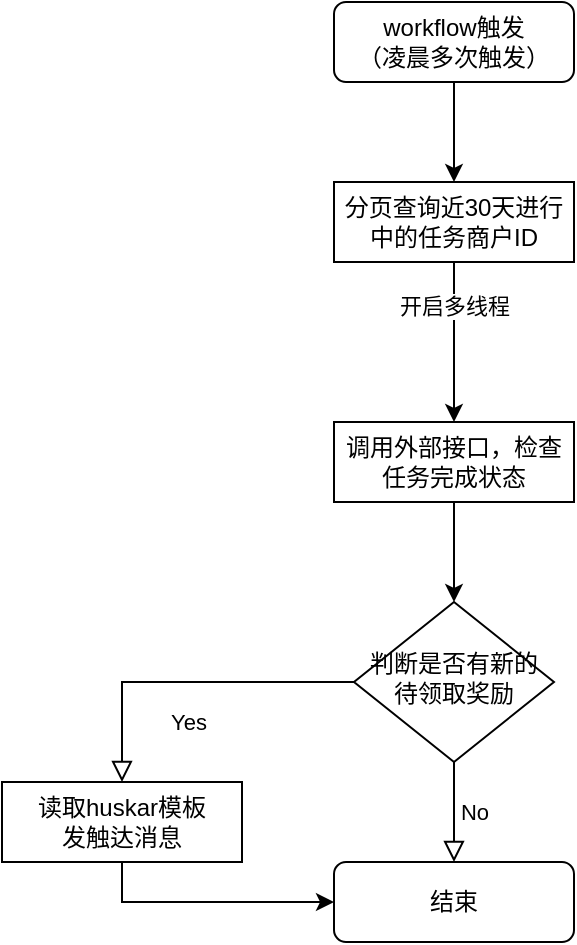 <mxfile version="13.1.3" type="github" pages="6">
  <diagram id="C5RBs43oDa-KdzZeNtuy" name="新店任务自动触发">
    <mxGraphModel dx="946" dy="524" grid="1" gridSize="10" guides="1" tooltips="1" connect="1" arrows="1" fold="1" page="1" pageScale="1" pageWidth="827" pageHeight="1169" math="0" shadow="0">
      <root>
        <mxCell id="WIyWlLk6GJQsqaUBKTNV-0" />
        <mxCell id="WIyWlLk6GJQsqaUBKTNV-1" parent="WIyWlLk6GJQsqaUBKTNV-0" />
        <mxCell id="F82Cde1EvC4Ynagz3Bmm-2" value="" style="edgeStyle=orthogonalEdgeStyle;rounded=0;orthogonalLoop=1;jettySize=auto;html=1;" parent="WIyWlLk6GJQsqaUBKTNV-1" source="WIyWlLk6GJQsqaUBKTNV-3" target="F82Cde1EvC4Ynagz3Bmm-1" edge="1">
          <mxGeometry relative="1" as="geometry" />
        </mxCell>
        <mxCell id="WIyWlLk6GJQsqaUBKTNV-3" value="workflow触发&lt;br&gt;（凌晨多次触发）" style="rounded=1;whiteSpace=wrap;html=1;fontSize=12;glass=0;strokeWidth=1;shadow=0;" parent="WIyWlLk6GJQsqaUBKTNV-1" vertex="1">
          <mxGeometry x="216" y="30" width="120" height="40" as="geometry" />
        </mxCell>
        <mxCell id="F82Cde1EvC4Ynagz3Bmm-7" value="" style="edgeStyle=orthogonalEdgeStyle;rounded=0;orthogonalLoop=1;jettySize=auto;html=1;" parent="WIyWlLk6GJQsqaUBKTNV-1" source="F82Cde1EvC4Ynagz3Bmm-1" target="F82Cde1EvC4Ynagz3Bmm-6" edge="1">
          <mxGeometry relative="1" as="geometry" />
        </mxCell>
        <mxCell id="F82Cde1EvC4Ynagz3Bmm-8" value="开启多线程" style="edgeLabel;html=1;align=center;verticalAlign=middle;resizable=0;points=[];" parent="F82Cde1EvC4Ynagz3Bmm-7" vertex="1" connectable="0">
          <mxGeometry x="-0.45" relative="1" as="geometry">
            <mxPoint as="offset" />
          </mxGeometry>
        </mxCell>
        <mxCell id="F82Cde1EvC4Ynagz3Bmm-1" value="分页查询近30天进行中的任务商户ID" style="rounded=0;whiteSpace=wrap;html=1;fontSize=12;glass=0;strokeWidth=1;shadow=0;" parent="WIyWlLk6GJQsqaUBKTNV-1" vertex="1">
          <mxGeometry x="216" y="120" width="120" height="40" as="geometry" />
        </mxCell>
        <mxCell id="F82Cde1EvC4Ynagz3Bmm-9" value="" style="edgeStyle=orthogonalEdgeStyle;rounded=0;orthogonalLoop=1;jettySize=auto;html=1;" parent="WIyWlLk6GJQsqaUBKTNV-1" source="F82Cde1EvC4Ynagz3Bmm-6" target="WIyWlLk6GJQsqaUBKTNV-6" edge="1">
          <mxGeometry relative="1" as="geometry" />
        </mxCell>
        <mxCell id="F82Cde1EvC4Ynagz3Bmm-6" value="调用外部接口，检查任务完成状态" style="rounded=0;whiteSpace=wrap;html=1;fontSize=12;glass=0;strokeWidth=1;shadow=0;" parent="WIyWlLk6GJQsqaUBKTNV-1" vertex="1">
          <mxGeometry x="216" y="240" width="120" height="40" as="geometry" />
        </mxCell>
        <mxCell id="WIyWlLk6GJQsqaUBKTNV-4" value="Yes" style="rounded=0;html=1;jettySize=auto;orthogonalLoop=1;fontSize=11;endArrow=block;endFill=0;endSize=8;strokeWidth=1;shadow=0;labelBackgroundColor=none;edgeStyle=orthogonalEdgeStyle;entryX=0.5;entryY=0;entryDx=0;entryDy=0;" parent="WIyWlLk6GJQsqaUBKTNV-1" source="WIyWlLk6GJQsqaUBKTNV-6" target="WIyWlLk6GJQsqaUBKTNV-11" edge="1">
          <mxGeometry y="20" relative="1" as="geometry">
            <mxPoint as="offset" />
            <mxPoint x="156" y="495" as="targetPoint" />
          </mxGeometry>
        </mxCell>
        <mxCell id="WIyWlLk6GJQsqaUBKTNV-5" value="No" style="edgeStyle=orthogonalEdgeStyle;rounded=0;html=1;jettySize=auto;orthogonalLoop=1;fontSize=11;endArrow=block;endFill=0;endSize=8;strokeWidth=1;shadow=0;labelBackgroundColor=none;" parent="WIyWlLk6GJQsqaUBKTNV-1" source="WIyWlLk6GJQsqaUBKTNV-6" target="WIyWlLk6GJQsqaUBKTNV-7" edge="1">
          <mxGeometry y="10" relative="1" as="geometry">
            <mxPoint as="offset" />
          </mxGeometry>
        </mxCell>
        <mxCell id="WIyWlLk6GJQsqaUBKTNV-6" value="判断是否有新的待领取奖励" style="rhombus;whiteSpace=wrap;html=1;shadow=0;fontFamily=Helvetica;fontSize=12;align=center;strokeWidth=1;spacing=6;spacingTop=-4;" parent="WIyWlLk6GJQsqaUBKTNV-1" vertex="1">
          <mxGeometry x="226" y="330" width="100" height="80" as="geometry" />
        </mxCell>
        <mxCell id="WIyWlLk6GJQsqaUBKTNV-7" value="结束" style="rounded=1;whiteSpace=wrap;html=1;fontSize=12;glass=0;strokeWidth=1;shadow=0;" parent="WIyWlLk6GJQsqaUBKTNV-1" vertex="1">
          <mxGeometry x="216" y="460" width="120" height="40" as="geometry" />
        </mxCell>
        <mxCell id="F82Cde1EvC4Ynagz3Bmm-10" style="edgeStyle=orthogonalEdgeStyle;rounded=0;orthogonalLoop=1;jettySize=auto;html=1;exitX=0.5;exitY=1;exitDx=0;exitDy=0;entryX=0;entryY=0.5;entryDx=0;entryDy=0;" parent="WIyWlLk6GJQsqaUBKTNV-1" source="WIyWlLk6GJQsqaUBKTNV-11" target="WIyWlLk6GJQsqaUBKTNV-7" edge="1">
          <mxGeometry relative="1" as="geometry" />
        </mxCell>
        <mxCell id="WIyWlLk6GJQsqaUBKTNV-11" value="读取huskar模板&lt;br&gt;发触达消息" style="rounded=0;whiteSpace=wrap;html=1;fontSize=12;glass=0;strokeWidth=1;shadow=0;" parent="WIyWlLk6GJQsqaUBKTNV-1" vertex="1">
          <mxGeometry x="50" y="420" width="120" height="40" as="geometry" />
        </mxCell>
      </root>
    </mxGraphModel>
  </diagram>
  <diagram name="营销补贴Echek流程" id="LxWsygx0amuLU5rKLdYs">
    <mxGraphModel dx="946" dy="524" grid="1" gridSize="10" guides="1" tooltips="1" connect="1" arrows="1" fold="1" page="1" pageScale="1" pageWidth="827" pageHeight="1169" math="0" shadow="0">
      <root>
        <mxCell id="3_Mag3nPbUTJBxPRr1N8-0" />
        <mxCell id="3_Mag3nPbUTJBxPRr1N8-1" parent="3_Mag3nPbUTJBxPRr1N8-0" />
        <mxCell id="3_Mag3nPbUTJBxPRr1N8-2" value="" style="edgeStyle=orthogonalEdgeStyle;rounded=0;orthogonalLoop=1;jettySize=auto;html=1;fontSize=16;" parent="3_Mag3nPbUTJBxPRr1N8-1" source="3_Mag3nPbUTJBxPRr1N8-4" target="3_Mag3nPbUTJBxPRr1N8-7" edge="1">
          <mxGeometry relative="1" as="geometry" />
        </mxCell>
        <mxCell id="3_Mag3nPbUTJBxPRr1N8-3" value="监听DRC" style="edgeLabel;html=1;align=center;verticalAlign=middle;resizable=0;points=[];fontSize=14;" parent="3_Mag3nPbUTJBxPRr1N8-2" vertex="1" connectable="0">
          <mxGeometry x="-0.3" y="1" relative="1" as="geometry">
            <mxPoint as="offset" />
          </mxGeometry>
        </mxCell>
        <mxCell id="3_Mag3nPbUTJBxPRr1N8-4" value="补贴上线/下线DRC消息" style="rounded=0;whiteSpace=wrap;html=1;fontSize=14;fillColor=#dae8fc;strokeColor=#6c8ebf;" parent="3_Mag3nPbUTJBxPRr1N8-1" vertex="1">
          <mxGeometry x="20" y="30" width="120" height="60" as="geometry" />
        </mxCell>
        <mxCell id="3_Mag3nPbUTJBxPRr1N8-5" value="" style="edgeStyle=orthogonalEdgeStyle;rounded=0;orthogonalLoop=1;jettySize=auto;html=1;fontSize=16;" parent="3_Mag3nPbUTJBxPRr1N8-1" source="3_Mag3nPbUTJBxPRr1N8-7" target="3_Mag3nPbUTJBxPRr1N8-10" edge="1">
          <mxGeometry relative="1" as="geometry" />
        </mxCell>
        <mxCell id="3_Mag3nPbUTJBxPRr1N8-6" value="执行脚本" style="edgeLabel;html=1;align=center;verticalAlign=middle;resizable=0;points=[];fontSize=14;" parent="3_Mag3nPbUTJBxPRr1N8-5" vertex="1" connectable="0">
          <mxGeometry x="-0.183" y="-3" relative="1" as="geometry">
            <mxPoint x="11" y="-3" as="offset" />
          </mxGeometry>
        </mxCell>
        <mxCell id="3_Mag3nPbUTJBxPRr1N8-7" value="Echeck" style="rounded=0;whiteSpace=wrap;html=1;fontSize=14;fillColor=#dae8fc;strokeColor=#6c8ebf;" parent="3_Mag3nPbUTJBxPRr1N8-1" vertex="1">
          <mxGeometry x="20" y="170" width="120" height="60" as="geometry" />
        </mxCell>
        <mxCell id="3_Mag3nPbUTJBxPRr1N8-8" style="edgeStyle=orthogonalEdgeStyle;rounded=0;orthogonalLoop=1;jettySize=auto;html=1;exitX=0.5;exitY=1;exitDx=0;exitDy=0;fontSize=14;" parent="3_Mag3nPbUTJBxPRr1N8-1" source="3_Mag3nPbUTJBxPRr1N8-10" target="3_Mag3nPbUTJBxPRr1N8-18" edge="1">
          <mxGeometry relative="1" as="geometry" />
        </mxCell>
        <mxCell id="3_Mag3nPbUTJBxPRr1N8-9" value="" style="edgeStyle=orthogonalEdgeStyle;rounded=0;orthogonalLoop=1;jettySize=auto;html=1;fontSize=14;" parent="3_Mag3nPbUTJBxPRr1N8-1" source="3_Mag3nPbUTJBxPRr1N8-10" target="3_Mag3nPbUTJBxPRr1N8-13" edge="1">
          <mxGeometry relative="1" as="geometry" />
        </mxCell>
        <mxCell id="3_Mag3nPbUTJBxPRr1N8-10" value="营销补贴核对脚本" style="rounded=0;whiteSpace=wrap;html=1;fontSize=14;fillColor=#dae8fc;strokeColor=#6c8ebf;" parent="3_Mag3nPbUTJBxPRr1N8-1" vertex="1">
          <mxGeometry x="260" y="170" width="140" height="60" as="geometry" />
        </mxCell>
        <mxCell id="3_Mag3nPbUTJBxPRr1N8-11" value="" style="edgeStyle=orthogonalEdgeStyle;rounded=0;orthogonalLoop=1;jettySize=auto;html=1;fontSize=14;" parent="3_Mag3nPbUTJBxPRr1N8-1" source="3_Mag3nPbUTJBxPRr1N8-13" target="3_Mag3nPbUTJBxPRr1N8-14" edge="1">
          <mxGeometry relative="1" as="geometry" />
        </mxCell>
        <mxCell id="3_Mag3nPbUTJBxPRr1N8-12" value="异常" style="edgeLabel;html=1;align=center;verticalAlign=middle;resizable=0;points=[];fontSize=14;" parent="3_Mag3nPbUTJBxPRr1N8-11" vertex="1" connectable="0">
          <mxGeometry x="-0.114" relative="1" as="geometry">
            <mxPoint as="offset" />
          </mxGeometry>
        </mxCell>
        <mxCell id="3_Mag3nPbUTJBxPRr1N8-13" value="数据比对" style="rounded=0;whiteSpace=wrap;html=1;fontSize=14;fillColor=#dae8fc;strokeColor=#6c8ebf;" parent="3_Mag3nPbUTJBxPRr1N8-1" vertex="1">
          <mxGeometry x="470" y="170" width="140" height="60" as="geometry" />
        </mxCell>
        <mxCell id="3_Mag3nPbUTJBxPRr1N8-14" value="告警到钉钉群" style="rounded=0;whiteSpace=wrap;html=1;fontSize=14;fillColor=#dae8fc;strokeColor=#6c8ebf;" parent="3_Mag3nPbUTJBxPRr1N8-1" vertex="1">
          <mxGeometry x="680" y="170" width="140" height="60" as="geometry" />
        </mxCell>
        <mxCell id="3_Mag3nPbUTJBxPRr1N8-15" style="edgeStyle=orthogonalEdgeStyle;rounded=0;orthogonalLoop=1;jettySize=auto;html=1;exitX=0.5;exitY=1;exitDx=0;exitDy=0;fontSize=14;" parent="3_Mag3nPbUTJBxPRr1N8-1" source="3_Mag3nPbUTJBxPRr1N8-18" target="3_Mag3nPbUTJBxPRr1N8-19" edge="1">
          <mxGeometry relative="1" as="geometry" />
        </mxCell>
        <mxCell id="3_Mag3nPbUTJBxPRr1N8-16" style="edgeStyle=orthogonalEdgeStyle;rounded=0;orthogonalLoop=1;jettySize=auto;html=1;exitX=0.5;exitY=1;exitDx=0;exitDy=0;entryX=0.5;entryY=0;entryDx=0;entryDy=0;fontSize=14;" parent="3_Mag3nPbUTJBxPRr1N8-1" source="3_Mag3nPbUTJBxPRr1N8-18" target="3_Mag3nPbUTJBxPRr1N8-20" edge="1">
          <mxGeometry relative="1" as="geometry" />
        </mxCell>
        <mxCell id="3_Mag3nPbUTJBxPRr1N8-17" style="edgeStyle=orthogonalEdgeStyle;rounded=0;orthogonalLoop=1;jettySize=auto;html=1;exitX=0.5;exitY=1;exitDx=0;exitDy=0;entryX=0.5;entryY=0;entryDx=0;entryDy=0;fontSize=14;" parent="3_Mag3nPbUTJBxPRr1N8-1" source="3_Mag3nPbUTJBxPRr1N8-18" target="3_Mag3nPbUTJBxPRr1N8-21" edge="1">
          <mxGeometry relative="1" as="geometry" />
        </mxCell>
        <mxCell id="3_Mag3nPbUTJBxPRr1N8-18" value="查询补贴数据" style="shape=process;whiteSpace=wrap;html=1;backgroundOutline=1;fontSize=14;" parent="3_Mag3nPbUTJBxPRr1N8-1" vertex="1">
          <mxGeometry x="270" y="290" width="120" height="60" as="geometry" />
        </mxCell>
        <mxCell id="3_Mag3nPbUTJBxPRr1N8-19" value="冲单服务&lt;br&gt;vas.newshop_opt" style="rounded=0;whiteSpace=wrap;html=1;fontSize=14;" parent="3_Mag3nPbUTJBxPRr1N8-1" vertex="1">
          <mxGeometry x="50" y="410" width="140" height="60" as="geometry" />
        </mxCell>
        <mxCell id="3_Mag3nPbUTJBxPRr1N8-20" value="B端行业营销&lt;span style=&quot;background-color: rgb(249 , 249 , 249) ; font-family: &amp;#34;fira code retina&amp;#34; ; font-size: 10.5pt&quot;&gt;marketing.alchemist&lt;/span&gt;" style="rounded=0;whiteSpace=wrap;html=1;fontSize=14;" parent="3_Mag3nPbUTJBxPRr1N8-1" vertex="1">
          <mxGeometry x="260" y="410" width="140" height="60" as="geometry" />
        </mxCell>
        <mxCell id="3_Mag3nPbUTJBxPRr1N8-21" value="中台营销基础&lt;a target=&quot;_blank&quot;&gt;&lt;span style=&quot;line-height: 1.74 ; letter-spacing: 0.05em ; outline-style: none ; overflow-wrap: break-word&quot;&gt;marketing.maintainer&lt;/span&gt;&lt;/a&gt;" style="rounded=0;whiteSpace=wrap;html=1;fontSize=14;" parent="3_Mag3nPbUTJBxPRr1N8-1" vertex="1">
          <mxGeometry x="470" y="410" width="140" height="60" as="geometry" />
        </mxCell>
      </root>
    </mxGraphModel>
  </diagram>
  <diagram id="TvM9rElhHcZElqCAan-t" name="冲单返佣任务流程">
    <mxGraphModel dx="946" dy="524" grid="1" gridSize="10" guides="1" tooltips="1" connect="1" arrows="1" fold="1" page="1" pageScale="1" pageWidth="827" pageHeight="1169" math="0" shadow="0">
      <root>
        <mxCell id="X44JnNAnr1imqwSHwrp--0" />
        <mxCell id="X44JnNAnr1imqwSHwrp--1" parent="X44JnNAnr1imqwSHwrp--0" />
        <mxCell id="X44JnNAnr1imqwSHwrp--8" style="edgeStyle=orthogonalEdgeStyle;rounded=0;orthogonalLoop=1;jettySize=auto;html=1;entryX=0;entryY=0.5;entryDx=0;entryDy=0;fontSize=14;" parent="X44JnNAnr1imqwSHwrp--1" source="X44JnNAnr1imqwSHwrp--2" target="X44JnNAnr1imqwSHwrp--3" edge="1">
          <mxGeometry relative="1" as="geometry" />
        </mxCell>
        <mxCell id="X44JnNAnr1imqwSHwrp--9" value="2、T+1抽数据" style="edgeLabel;html=1;align=center;verticalAlign=middle;resizable=0;points=[];fontSize=14;" parent="X44JnNAnr1imqwSHwrp--8" vertex="1" connectable="0">
          <mxGeometry x="-0.129" y="-2" relative="1" as="geometry">
            <mxPoint x="5" y="-12" as="offset" />
          </mxGeometry>
        </mxCell>
        <mxCell id="X44JnNAnr1imqwSHwrp--16" value="5、预算同步" style="edgeStyle=orthogonalEdgeStyle;rounded=0;orthogonalLoop=1;jettySize=auto;html=1;entryX=0.5;entryY=0;entryDx=0;entryDy=0;fontSize=14;" parent="X44JnNAnr1imqwSHwrp--1" source="X44JnNAnr1imqwSHwrp--2" target="X44JnNAnr1imqwSHwrp--14" edge="1">
          <mxGeometry x="0.287" y="-15" relative="1" as="geometry">
            <mxPoint as="offset" />
          </mxGeometry>
        </mxCell>
        <mxCell id="X44JnNAnr1imqwSHwrp--17" style="rounded=0;orthogonalLoop=1;jettySize=auto;html=1;exitX=0.5;exitY=1;exitDx=0;exitDy=0;fontSize=14;entryX=0.5;entryY=0;entryDx=0;entryDy=0;edgeStyle=orthogonalEdgeStyle;" parent="X44JnNAnr1imqwSHwrp--1" source="X44JnNAnr1imqwSHwrp--2" target="X44JnNAnr1imqwSHwrp--15" edge="1">
          <mxGeometry relative="1" as="geometry" />
        </mxCell>
        <mxCell id="X44JnNAnr1imqwSHwrp--18" value="6、奖励发放" style="edgeLabel;html=1;align=center;verticalAlign=middle;resizable=0;points=[];fontSize=14;" parent="X44JnNAnr1imqwSHwrp--17" vertex="1" connectable="0">
          <mxGeometry x="-0.268" y="3" relative="1" as="geometry">
            <mxPoint x="35" y="-12" as="offset" />
          </mxGeometry>
        </mxCell>
        <mxCell id="X44JnNAnr1imqwSHwrp--2" value="冲单任务" style="rounded=0;whiteSpace=wrap;html=1;fontSize=14;fillColor=#1ba1e2;strokeColor=#006EAF;fontColor=#ffffff;" parent="X44JnNAnr1imqwSHwrp--1" vertex="1">
          <mxGeometry x="363" y="220" width="120" height="60" as="geometry" />
        </mxCell>
        <mxCell id="X44JnNAnr1imqwSHwrp--10" style="edgeStyle=orthogonalEdgeStyle;rounded=0;orthogonalLoop=1;jettySize=auto;html=1;entryX=1;entryY=0.5;entryDx=0;entryDy=0;fontSize=14;exitX=0.5;exitY=0;exitDx=0;exitDy=0;" parent="X44JnNAnr1imqwSHwrp--1" source="X44JnNAnr1imqwSHwrp--3" target="X44JnNAnr1imqwSHwrp--4" edge="1">
          <mxGeometry relative="1" as="geometry" />
        </mxCell>
        <mxCell id="X44JnNAnr1imqwSHwrp--11" value="3、输出计算结果" style="edgeLabel;html=1;align=center;verticalAlign=middle;resizable=0;points=[];fontSize=14;" parent="X44JnNAnr1imqwSHwrp--10" vertex="1" connectable="0">
          <mxGeometry x="-0.527" relative="1" as="geometry">
            <mxPoint as="offset" />
          </mxGeometry>
        </mxCell>
        <mxCell id="X44JnNAnr1imqwSHwrp--3" value="BDI" style="rounded=0;whiteSpace=wrap;html=1;fontSize=14;fillColor=#1ba1e2;strokeColor=#006EAF;fontColor=#ffffff;" parent="X44JnNAnr1imqwSHwrp--1" vertex="1">
          <mxGeometry x="669" y="220" width="120" height="60" as="geometry" />
        </mxCell>
        <mxCell id="X44JnNAnr1imqwSHwrp--12" style="edgeStyle=orthogonalEdgeStyle;rounded=0;orthogonalLoop=1;jettySize=auto;html=1;exitX=0.5;exitY=1;exitDx=0;exitDy=0;entryX=0.5;entryY=0;entryDx=0;entryDy=0;fontSize=14;" parent="X44JnNAnr1imqwSHwrp--1" source="X44JnNAnr1imqwSHwrp--4" target="X44JnNAnr1imqwSHwrp--2" edge="1">
          <mxGeometry relative="1" as="geometry" />
        </mxCell>
        <mxCell id="X44JnNAnr1imqwSHwrp--13" value="4、接口查询，更新任务进度和奖励" style="edgeLabel;html=1;align=center;verticalAlign=middle;resizable=0;points=[];fontSize=14;" parent="X44JnNAnr1imqwSHwrp--12" vertex="1" connectable="0">
          <mxGeometry x="-0.015" y="1" relative="1" as="geometry">
            <mxPoint as="offset" />
          </mxGeometry>
        </mxCell>
        <mxCell id="X44JnNAnr1imqwSHwrp--4" value="数据中心" style="rounded=0;whiteSpace=wrap;html=1;fontSize=14;fillColor=#1ba1e2;strokeColor=#006EAF;fontColor=#ffffff;" parent="X44JnNAnr1imqwSHwrp--1" vertex="1">
          <mxGeometry x="363" y="50" width="120" height="60" as="geometry" />
        </mxCell>
        <mxCell id="X44JnNAnr1imqwSHwrp--6" style="edgeStyle=orthogonalEdgeStyle;rounded=0;orthogonalLoop=1;jettySize=auto;html=1;entryX=0;entryY=0.5;entryDx=0;entryDy=0;fontSize=14;" parent="X44JnNAnr1imqwSHwrp--1" source="X44JnNAnr1imqwSHwrp--5" target="X44JnNAnr1imqwSHwrp--2" edge="1">
          <mxGeometry relative="1" as="geometry" />
        </mxCell>
        <mxCell id="X44JnNAnr1imqwSHwrp--7" value="1、上传Excel创建任务" style="edgeLabel;html=1;align=center;verticalAlign=middle;resizable=0;points=[];fontSize=14;" parent="X44JnNAnr1imqwSHwrp--6" vertex="1" connectable="0">
          <mxGeometry x="-0.167" relative="1" as="geometry">
            <mxPoint x="5" y="-10" as="offset" />
          </mxGeometry>
        </mxCell>
        <mxCell id="X44JnNAnr1imqwSHwrp--5" value="轩辕" style="rounded=0;whiteSpace=wrap;html=1;fontSize=14;fillColor=#1ba1e2;strokeColor=#006EAF;fontColor=#ffffff;" parent="X44JnNAnr1imqwSHwrp--1" vertex="1">
          <mxGeometry x="39" y="220" width="120" height="60" as="geometry" />
        </mxCell>
        <mxCell id="X44JnNAnr1imqwSHwrp--14" value="预算" style="rounded=0;whiteSpace=wrap;html=1;fontSize=14;fillColor=#1ba1e2;strokeColor=#006EAF;fontColor=#ffffff;" parent="X44JnNAnr1imqwSHwrp--1" vertex="1">
          <mxGeometry x="243" y="390" width="120" height="60" as="geometry" />
        </mxCell>
        <mxCell id="X44JnNAnr1imqwSHwrp--24" style="edgeStyle=orthogonalEdgeStyle;rounded=0;orthogonalLoop=1;jettySize=auto;html=1;exitX=0.5;exitY=1;exitDx=0;exitDy=0;entryX=0.5;entryY=0;entryDx=0;entryDy=0;fontSize=14;" parent="X44JnNAnr1imqwSHwrp--1" source="X44JnNAnr1imqwSHwrp--15" target="X44JnNAnr1imqwSHwrp--21" edge="1">
          <mxGeometry relative="1" as="geometry" />
        </mxCell>
        <mxCell id="X44JnNAnr1imqwSHwrp--25" style="edgeStyle=orthogonalEdgeStyle;rounded=0;orthogonalLoop=1;jettySize=auto;html=1;exitX=0.5;exitY=1;exitDx=0;exitDy=0;entryX=0.5;entryY=0;entryDx=0;entryDy=0;fontSize=14;" parent="X44JnNAnr1imqwSHwrp--1" source="X44JnNAnr1imqwSHwrp--15" target="X44JnNAnr1imqwSHwrp--22" edge="1">
          <mxGeometry relative="1" as="geometry" />
        </mxCell>
        <mxCell id="X44JnNAnr1imqwSHwrp--26" value="7、调用资源方接口发放奖励" style="edgeLabel;html=1;align=center;verticalAlign=middle;resizable=0;points=[];fontSize=14;" parent="X44JnNAnr1imqwSHwrp--25" vertex="1" connectable="0">
          <mxGeometry x="-0.785" y="2" relative="1" as="geometry">
            <mxPoint as="offset" />
          </mxGeometry>
        </mxCell>
        <mxCell id="X44JnNAnr1imqwSHwrp--15" value="奖励中心" style="rounded=0;whiteSpace=wrap;html=1;fontSize=14;fillColor=#1ba1e2;strokeColor=#006EAF;fontColor=#ffffff;" parent="X44JnNAnr1imqwSHwrp--1" vertex="1">
          <mxGeometry x="520" y="390" width="120" height="60" as="geometry" />
        </mxCell>
        <mxCell id="X44JnNAnr1imqwSHwrp--21" value="CPC" style="rounded=0;whiteSpace=wrap;html=1;fontSize=14;fillColor=#1ba1e2;strokeColor=#006EAF;fontColor=#ffffff;" parent="X44JnNAnr1imqwSHwrp--1" vertex="1">
          <mxGeometry x="414" y="535" width="120" height="60" as="geometry" />
        </mxCell>
        <mxCell id="X44JnNAnr1imqwSHwrp--22" value="RANK" style="rounded=0;whiteSpace=wrap;html=1;fontSize=14;fillColor=#1ba1e2;strokeColor=#006EAF;fontColor=#ffffff;" parent="X44JnNAnr1imqwSHwrp--1" vertex="1">
          <mxGeometry x="630" y="535" width="120" height="60" as="geometry" />
        </mxCell>
      </root>
    </mxGraphModel>
  </diagram>
  <diagram name="冲单满减补贴任务流程" id="v50M4EZh-qIgi1KASRkp">
    <mxGraphModel dx="946" dy="524" grid="1" gridSize="10" guides="1" tooltips="1" connect="1" arrows="1" fold="1" page="1" pageScale="1" pageWidth="827" pageHeight="1169" math="0" shadow="0">
      <root>
        <mxCell id="hk_39UNqRZv6SNy9K0qU-0" />
        <mxCell id="hk_39UNqRZv6SNy9K0qU-1" parent="hk_39UNqRZv6SNy9K0qU-0" />
        <mxCell id="NYkewO62ZKuAp0WXoss8-22" style="edgeStyle=orthogonalEdgeStyle;rounded=0;orthogonalLoop=1;jettySize=auto;html=1;exitX=0.5;exitY=0;exitDx=0;exitDy=0;entryX=0;entryY=0.5;entryDx=0;entryDy=0;fontSize=14;" edge="1" parent="hk_39UNqRZv6SNy9K0qU-1" source="hk_39UNqRZv6SNy9K0qU-7" target="NYkewO62ZKuAp0WXoss8-13">
          <mxGeometry relative="1" as="geometry" />
        </mxCell>
        <mxCell id="hk_39UNqRZv6SNy9K0qU-7" value="冲单任务" style="rounded=0;whiteSpace=wrap;html=1;fontSize=14;fillColor=#1ba1e2;strokeColor=#006EAF;fontColor=#ffffff;" vertex="1" parent="hk_39UNqRZv6SNy9K0qU-1">
          <mxGeometry x="260" y="330" width="120" height="60" as="geometry" />
        </mxCell>
        <mxCell id="hk_39UNqRZv6SNy9K0qU-11" style="edgeStyle=orthogonalEdgeStyle;rounded=0;orthogonalLoop=1;jettySize=auto;html=1;exitX=0;exitY=0.5;exitDx=0;exitDy=0;entryX=1;entryY=0.5;entryDx=0;entryDy=0;fontSize=14;" edge="1" parent="hk_39UNqRZv6SNy9K0qU-1" source="hk_39UNqRZv6SNy9K0qU-13" target="hk_39UNqRZv6SNy9K0qU-7">
          <mxGeometry relative="1" as="geometry" />
        </mxCell>
        <mxCell id="hk_39UNqRZv6SNy9K0qU-12" value="2.1、监听订单完结MQ" style="edgeLabel;html=1;align=center;verticalAlign=middle;resizable=0;points=[];fontSize=14;" vertex="1" connectable="0" parent="hk_39UNqRZv6SNy9K0qU-11">
          <mxGeometry x="-0.015" y="1" relative="1" as="geometry">
            <mxPoint x="4" y="-11" as="offset" />
          </mxGeometry>
        </mxCell>
        <mxCell id="NYkewO62ZKuAp0WXoss8-17" style="edgeStyle=orthogonalEdgeStyle;rounded=0;orthogonalLoop=1;jettySize=auto;html=1;exitX=0.5;exitY=1;exitDx=0;exitDy=0;fontSize=14;" edge="1" parent="hk_39UNqRZv6SNy9K0qU-1" source="hk_39UNqRZv6SNy9K0qU-13" target="NYkewO62ZKuAp0WXoss8-16">
          <mxGeometry relative="1" as="geometry" />
        </mxCell>
        <mxCell id="NYkewO62ZKuAp0WXoss8-18" value="2.2、支付结算" style="edgeLabel;html=1;align=center;verticalAlign=middle;resizable=0;points=[];fontSize=14;" vertex="1" connectable="0" parent="NYkewO62ZKuAp0WXoss8-17">
          <mxGeometry x="-0.167" relative="1" as="geometry">
            <mxPoint as="offset" />
          </mxGeometry>
        </mxCell>
        <mxCell id="hk_39UNqRZv6SNy9K0qU-13" value="订单/交易" style="rounded=0;whiteSpace=wrap;html=1;fontSize=14;fillColor=#1ba1e2;strokeColor=#006EAF;fontColor=#ffffff;" vertex="1" parent="hk_39UNqRZv6SNy9K0qU-1">
          <mxGeometry x="590" y="330" width="120" height="60" as="geometry" />
        </mxCell>
        <mxCell id="hk_39UNqRZv6SNy9K0qU-14" style="edgeStyle=orthogonalEdgeStyle;rounded=0;orthogonalLoop=1;jettySize=auto;html=1;entryX=0;entryY=0.5;entryDx=0;entryDy=0;fontSize=14;exitX=1;exitY=0.333;exitDx=0;exitDy=0;exitPerimeter=0;" edge="1" parent="hk_39UNqRZv6SNy9K0qU-1" source="NYkewO62ZKuAp0WXoss8-0" target="hk_39UNqRZv6SNy9K0qU-7">
          <mxGeometry relative="1" as="geometry">
            <mxPoint x="150" y="360" as="sourcePoint" />
          </mxGeometry>
        </mxCell>
        <mxCell id="hk_39UNqRZv6SNy9K0qU-15" value="1、创建任务" style="edgeLabel;html=1;align=center;verticalAlign=middle;resizable=0;points=[];fontSize=14;" vertex="1" connectable="0" parent="hk_39UNqRZv6SNy9K0qU-14">
          <mxGeometry x="-0.167" relative="1" as="geometry">
            <mxPoint x="5" y="-10" as="offset" />
          </mxGeometry>
        </mxCell>
        <mxCell id="NYkewO62ZKuAp0WXoss8-23" style="edgeStyle=orthogonalEdgeStyle;rounded=0;orthogonalLoop=1;jettySize=auto;html=1;exitX=0.5;exitY=0;exitDx=0;exitDy=0;entryX=0.5;entryY=1;entryDx=0;entryDy=0;fontSize=14;" edge="1" parent="hk_39UNqRZv6SNy9K0qU-1" source="hk_39UNqRZv6SNy9K0qU-21" target="hk_39UNqRZv6SNy9K0qU-7">
          <mxGeometry relative="1" as="geometry" />
        </mxCell>
        <mxCell id="hk_39UNqRZv6SNy9K0qU-21" value="预算系统" style="rounded=0;whiteSpace=wrap;html=1;fontSize=14;fillColor=#1ba1e2;strokeColor=#006EAF;fontColor=#ffffff;" vertex="1" parent="hk_39UNqRZv6SNy9K0qU-1">
          <mxGeometry x="260" y="510" width="120" height="60" as="geometry" />
        </mxCell>
        <mxCell id="NYkewO62ZKuAp0WXoss8-0" value="&lt;font style=&quot;font-size: 14px&quot;&gt;运营&lt;/font&gt;" style="shape=umlActor;verticalLabelPosition=bottom;labelBackgroundColor=#ffffff;verticalAlign=top;html=1;outlineConnect=0;" vertex="1" parent="hk_39UNqRZv6SNy9K0qU-1">
          <mxGeometry x="30" y="340" width="30" height="60" as="geometry" />
        </mxCell>
        <mxCell id="NYkewO62ZKuAp0WXoss8-14" style="edgeStyle=orthogonalEdgeStyle;rounded=0;orthogonalLoop=1;jettySize=auto;html=1;exitX=0.5;exitY=1;exitDx=0;exitDy=0;entryX=0.5;entryY=0;entryDx=0;entryDy=0;fontSize=14;" edge="1" parent="hk_39UNqRZv6SNy9K0qU-1" source="NYkewO62ZKuAp0WXoss8-13" target="hk_39UNqRZv6SNy9K0qU-13">
          <mxGeometry relative="1" as="geometry" />
        </mxCell>
        <mxCell id="NYkewO62ZKuAp0WXoss8-15" value="2.1、营销询价" style="edgeLabel;html=1;align=center;verticalAlign=middle;resizable=0;points=[];fontSize=14;" vertex="1" connectable="0" parent="NYkewO62ZKuAp0WXoss8-14">
          <mxGeometry x="-0.215" y="1" relative="1" as="geometry">
            <mxPoint as="offset" />
          </mxGeometry>
        </mxCell>
        <mxCell id="NYkewO62ZKuAp0WXoss8-13" value="营销系统" style="rounded=0;whiteSpace=wrap;html=1;fontSize=14;fillColor=#1ba1e2;strokeColor=#006EAF;fontColor=#ffffff;" vertex="1" parent="hk_39UNqRZv6SNy9K0qU-1">
          <mxGeometry x="590" y="140" width="120" height="60" as="geometry" />
        </mxCell>
        <mxCell id="NYkewO62ZKuAp0WXoss8-19" style="edgeStyle=orthogonalEdgeStyle;rounded=0;orthogonalLoop=1;jettySize=auto;html=1;exitX=0;exitY=0.5;exitDx=0;exitDy=0;entryX=1;entryY=0.5;entryDx=0;entryDy=0;fontSize=14;" edge="1" parent="hk_39UNqRZv6SNy9K0qU-1" source="NYkewO62ZKuAp0WXoss8-16" target="hk_39UNqRZv6SNy9K0qU-21">
          <mxGeometry relative="1" as="geometry" />
        </mxCell>
        <mxCell id="NYkewO62ZKuAp0WXoss8-20" value="2.3、消耗预算" style="edgeLabel;html=1;align=center;verticalAlign=middle;resizable=0;points=[];fontSize=14;" vertex="1" connectable="0" parent="NYkewO62ZKuAp0WXoss8-19">
          <mxGeometry x="0.133" y="-2" relative="1" as="geometry">
            <mxPoint x="9" y="-8" as="offset" />
          </mxGeometry>
        </mxCell>
        <mxCell id="NYkewO62ZKuAp0WXoss8-16" value="结算系统" style="rounded=0;whiteSpace=wrap;html=1;fontSize=14;fillColor=#1ba1e2;strokeColor=#006EAF;fontColor=#ffffff;" vertex="1" parent="hk_39UNqRZv6SNy9K0qU-1">
          <mxGeometry x="590" y="510" width="120" height="60" as="geometry" />
        </mxCell>
        <mxCell id="NYkewO62ZKuAp0WXoss8-21" value="上线补贴" style="text;html=1;align=center;verticalAlign=middle;resizable=0;points=[];autosize=1;fontSize=14;" vertex="1" parent="hk_39UNqRZv6SNy9K0qU-1">
          <mxGeometry x="41" y="61" width="70" height="20" as="geometry" />
        </mxCell>
      </root>
    </mxGraphModel>
  </diagram>
  <diagram name="冲单离线任务资损梳理" id="IGxC7zRs1r0wOMdZ4W5Z">
    <mxGraphModel dx="946" dy="524" grid="1" gridSize="10" guides="1" tooltips="1" connect="1" arrows="1" fold="1" page="1" pageScale="1" pageWidth="827" pageHeight="1169" math="0" shadow="0">
      <root>
        <mxCell id="fOCPHZ06eKCel9GFBjO--0" />
        <mxCell id="fOCPHZ06eKCel9GFBjO--1" parent="fOCPHZ06eKCel9GFBjO--0" />
        <mxCell id="fOCPHZ06eKCel9GFBjO--2" style="edgeStyle=orthogonalEdgeStyle;rounded=0;orthogonalLoop=1;jettySize=auto;html=1;entryX=0;entryY=0.5;entryDx=0;entryDy=0;fontSize=14;" edge="1" parent="fOCPHZ06eKCel9GFBjO--1" source="fOCPHZ06eKCel9GFBjO--7" target="fOCPHZ06eKCel9GFBjO--10">
          <mxGeometry relative="1" as="geometry" />
        </mxCell>
        <mxCell id="fOCPHZ06eKCel9GFBjO--3" value="2、T+1抽数据" style="edgeLabel;html=1;align=center;verticalAlign=middle;resizable=0;points=[];fontSize=14;" vertex="1" connectable="0" parent="fOCPHZ06eKCel9GFBjO--2">
          <mxGeometry x="-0.129" y="-2" relative="1" as="geometry">
            <mxPoint x="5" y="-12" as="offset" />
          </mxGeometry>
        </mxCell>
        <mxCell id="fOCPHZ06eKCel9GFBjO--4" value="5、预算同步" style="edgeStyle=orthogonalEdgeStyle;rounded=0;orthogonalLoop=1;jettySize=auto;html=1;entryX=0.5;entryY=0;entryDx=0;entryDy=0;fontSize=14;" edge="1" parent="fOCPHZ06eKCel9GFBjO--1" source="fOCPHZ06eKCel9GFBjO--7" target="fOCPHZ06eKCel9GFBjO--17">
          <mxGeometry x="0.287" y="-15" relative="1" as="geometry">
            <mxPoint as="offset" />
          </mxGeometry>
        </mxCell>
        <mxCell id="fOCPHZ06eKCel9GFBjO--5" style="rounded=0;orthogonalLoop=1;jettySize=auto;html=1;exitX=0.5;exitY=1;exitDx=0;exitDy=0;fontSize=14;entryX=0.5;entryY=0;entryDx=0;entryDy=0;edgeStyle=orthogonalEdgeStyle;" edge="1" parent="fOCPHZ06eKCel9GFBjO--1" source="fOCPHZ06eKCel9GFBjO--7" target="fOCPHZ06eKCel9GFBjO--21">
          <mxGeometry relative="1" as="geometry" />
        </mxCell>
        <mxCell id="fOCPHZ06eKCel9GFBjO--6" value="6、奖励发放" style="edgeLabel;html=1;align=center;verticalAlign=middle;resizable=0;points=[];fontSize=14;" vertex="1" connectable="0" parent="fOCPHZ06eKCel9GFBjO--5">
          <mxGeometry x="-0.268" y="3" relative="1" as="geometry">
            <mxPoint x="35" y="-12" as="offset" />
          </mxGeometry>
        </mxCell>
        <mxCell id="fOCPHZ06eKCel9GFBjO--7" value="冲单任务" style="rounded=0;whiteSpace=wrap;html=1;fontSize=14;fillColor=#1ba1e2;strokeColor=#006EAF;fontColor=#ffffff;" vertex="1" parent="fOCPHZ06eKCel9GFBjO--1">
          <mxGeometry x="363" y="220" width="120" height="60" as="geometry" />
        </mxCell>
        <mxCell id="fOCPHZ06eKCel9GFBjO--8" style="edgeStyle=orthogonalEdgeStyle;rounded=0;orthogonalLoop=1;jettySize=auto;html=1;entryX=1;entryY=0.5;entryDx=0;entryDy=0;fontSize=14;exitX=0.5;exitY=0;exitDx=0;exitDy=0;" edge="1" parent="fOCPHZ06eKCel9GFBjO--1" source="fOCPHZ06eKCel9GFBjO--10" target="fOCPHZ06eKCel9GFBjO--13">
          <mxGeometry relative="1" as="geometry" />
        </mxCell>
        <mxCell id="fOCPHZ06eKCel9GFBjO--9" value="3、输出计算结果" style="edgeLabel;html=1;align=center;verticalAlign=middle;resizable=0;points=[];fontSize=14;" vertex="1" connectable="0" parent="fOCPHZ06eKCel9GFBjO--8">
          <mxGeometry x="-0.527" relative="1" as="geometry">
            <mxPoint as="offset" />
          </mxGeometry>
        </mxCell>
        <mxCell id="fOCPHZ06eKCel9GFBjO--10" value="BDI" style="rounded=0;whiteSpace=wrap;html=1;fontSize=14;fillColor=#1ba1e2;strokeColor=#006EAF;fontColor=#ffffff;" vertex="1" parent="fOCPHZ06eKCel9GFBjO--1">
          <mxGeometry x="669" y="220" width="120" height="60" as="geometry" />
        </mxCell>
        <mxCell id="fOCPHZ06eKCel9GFBjO--11" style="edgeStyle=orthogonalEdgeStyle;rounded=0;orthogonalLoop=1;jettySize=auto;html=1;exitX=0.5;exitY=1;exitDx=0;exitDy=0;entryX=0.5;entryY=0;entryDx=0;entryDy=0;fontSize=14;" edge="1" parent="fOCPHZ06eKCel9GFBjO--1" source="fOCPHZ06eKCel9GFBjO--13" target="fOCPHZ06eKCel9GFBjO--7">
          <mxGeometry relative="1" as="geometry" />
        </mxCell>
        <mxCell id="fOCPHZ06eKCel9GFBjO--12" value="4、接口查询，更新任务进度和奖励" style="edgeLabel;html=1;align=center;verticalAlign=middle;resizable=0;points=[];fontSize=14;" vertex="1" connectable="0" parent="fOCPHZ06eKCel9GFBjO--11">
          <mxGeometry x="-0.015" y="1" relative="1" as="geometry">
            <mxPoint as="offset" />
          </mxGeometry>
        </mxCell>
        <mxCell id="fOCPHZ06eKCel9GFBjO--13" value="数据中心" style="rounded=0;whiteSpace=wrap;html=1;fontSize=14;fillColor=#1ba1e2;strokeColor=#006EAF;fontColor=#ffffff;" vertex="1" parent="fOCPHZ06eKCel9GFBjO--1">
          <mxGeometry x="363" y="50" width="120" height="60" as="geometry" />
        </mxCell>
        <mxCell id="fOCPHZ06eKCel9GFBjO--14" style="edgeStyle=orthogonalEdgeStyle;rounded=0;orthogonalLoop=1;jettySize=auto;html=1;entryX=0;entryY=0.5;entryDx=0;entryDy=0;fontSize=14;" edge="1" parent="fOCPHZ06eKCel9GFBjO--1" source="fOCPHZ06eKCel9GFBjO--16" target="fOCPHZ06eKCel9GFBjO--7">
          <mxGeometry relative="1" as="geometry" />
        </mxCell>
        <mxCell id="fOCPHZ06eKCel9GFBjO--15" value="1、上传Excel创建任务" style="edgeLabel;html=1;align=center;verticalAlign=middle;resizable=0;points=[];fontSize=14;" vertex="1" connectable="0" parent="fOCPHZ06eKCel9GFBjO--14">
          <mxGeometry x="-0.167" relative="1" as="geometry">
            <mxPoint x="5" y="-10" as="offset" />
          </mxGeometry>
        </mxCell>
        <mxCell id="fOCPHZ06eKCel9GFBjO--16" value="轩辕" style="rounded=0;whiteSpace=wrap;html=1;fontSize=14;fillColor=#1ba1e2;strokeColor=#006EAF;fontColor=#ffffff;" vertex="1" parent="fOCPHZ06eKCel9GFBjO--1">
          <mxGeometry x="39" y="220" width="120" height="60" as="geometry" />
        </mxCell>
        <mxCell id="fOCPHZ06eKCel9GFBjO--17" value="预算" style="rounded=0;whiteSpace=wrap;html=1;fontSize=14;fillColor=#1ba1e2;strokeColor=#006EAF;fontColor=#ffffff;" vertex="1" parent="fOCPHZ06eKCel9GFBjO--1">
          <mxGeometry x="243" y="390" width="120" height="60" as="geometry" />
        </mxCell>
        <mxCell id="fOCPHZ06eKCel9GFBjO--18" style="edgeStyle=orthogonalEdgeStyle;rounded=0;orthogonalLoop=1;jettySize=auto;html=1;exitX=0.5;exitY=1;exitDx=0;exitDy=0;entryX=0.5;entryY=0;entryDx=0;entryDy=0;fontSize=14;" edge="1" parent="fOCPHZ06eKCel9GFBjO--1" source="fOCPHZ06eKCel9GFBjO--21" target="fOCPHZ06eKCel9GFBjO--22">
          <mxGeometry relative="1" as="geometry" />
        </mxCell>
        <mxCell id="fOCPHZ06eKCel9GFBjO--19" style="edgeStyle=orthogonalEdgeStyle;rounded=0;orthogonalLoop=1;jettySize=auto;html=1;exitX=0.5;exitY=1;exitDx=0;exitDy=0;entryX=0.5;entryY=0;entryDx=0;entryDy=0;fontSize=14;" edge="1" parent="fOCPHZ06eKCel9GFBjO--1" source="fOCPHZ06eKCel9GFBjO--21" target="fOCPHZ06eKCel9GFBjO--23">
          <mxGeometry relative="1" as="geometry" />
        </mxCell>
        <mxCell id="fOCPHZ06eKCel9GFBjO--20" value="7、调用资源方接口发放奖励" style="edgeLabel;html=1;align=center;verticalAlign=middle;resizable=0;points=[];fontSize=14;" vertex="1" connectable="0" parent="fOCPHZ06eKCel9GFBjO--19">
          <mxGeometry x="-0.785" y="2" relative="1" as="geometry">
            <mxPoint as="offset" />
          </mxGeometry>
        </mxCell>
        <mxCell id="fOCPHZ06eKCel9GFBjO--21" value="奖励中心" style="rounded=0;whiteSpace=wrap;html=1;fontSize=14;fillColor=#1ba1e2;strokeColor=#006EAF;fontColor=#ffffff;" vertex="1" parent="fOCPHZ06eKCel9GFBjO--1">
          <mxGeometry x="520" y="390" width="120" height="60" as="geometry" />
        </mxCell>
        <mxCell id="fOCPHZ06eKCel9GFBjO--22" value="CPC" style="rounded=0;whiteSpace=wrap;html=1;fontSize=14;fillColor=#1ba1e2;strokeColor=#006EAF;fontColor=#ffffff;" vertex="1" parent="fOCPHZ06eKCel9GFBjO--1">
          <mxGeometry x="414" y="535" width="120" height="60" as="geometry" />
        </mxCell>
        <mxCell id="fOCPHZ06eKCel9GFBjO--23" value="RANK" style="rounded=0;whiteSpace=wrap;html=1;fontSize=14;fillColor=#1ba1e2;strokeColor=#006EAF;fontColor=#ffffff;" vertex="1" parent="fOCPHZ06eKCel9GFBjO--1">
          <mxGeometry x="630" y="535" width="120" height="60" as="geometry" />
        </mxCell>
        <mxCell id="fOCPHZ06eKCel9GFBjO--24" value="注：红色字体代表可能的资损点" style="text;html=1;align=center;verticalAlign=middle;resizable=0;points=[];autosize=1;fontSize=14;fontColor=#FF0000;" vertex="1" parent="fOCPHZ06eKCel9GFBjO--1">
          <mxGeometry x="10" y="20" width="210" height="20" as="geometry" />
        </mxCell>
        <mxCell id="fOCPHZ06eKCel9GFBjO--25" value="奖励补贴金额配置错误" style="shape=callout;whiteSpace=wrap;html=1;perimeter=calloutPerimeter;fontSize=14;fontColor=#FF0000;position2=0.78;base=25;dashed=1;" vertex="1" parent="fOCPHZ06eKCel9GFBjO--1">
          <mxGeometry x="110" y="160" width="160" height="70" as="geometry" />
        </mxCell>
        <mxCell id="fOCPHZ06eKCel9GFBjO--26" value="奖励计算错误" style="shape=callout;whiteSpace=wrap;html=1;perimeter=calloutPerimeter;fontSize=14;fontColor=#FF0000;position2=0.22;base=25;dashed=1;" vertex="1" parent="fOCPHZ06eKCel9GFBjO--1">
          <mxGeometry x="649" y="10" width="160" height="70" as="geometry" />
        </mxCell>
        <mxCell id="fOCPHZ06eKCel9GFBjO--27" value="预算管控错误" style="shape=callout;whiteSpace=wrap;html=1;perimeter=calloutPerimeter;fontSize=14;fontColor=#FF0000;position2=1;base=24;dashed=1;size=37;position=0.51;allowArrows=1;" vertex="1" parent="fOCPHZ06eKCel9GFBjO--1">
          <mxGeometry x="140" y="280" width="158.5" height="70" as="geometry" />
        </mxCell>
        <mxCell id="fOCPHZ06eKCel9GFBjO--28" value="奖励重发、发错" style="shape=callout;whiteSpace=wrap;html=1;perimeter=calloutPerimeter;fontSize=14;fontColor=#FF0000;position2=0;base=24;dashed=1;size=37;position=0.51;allowArrows=1;" vertex="1" parent="fOCPHZ06eKCel9GFBjO--1">
          <mxGeometry x="640" y="360" width="158.5" height="70" as="geometry" />
        </mxCell>
      </root>
    </mxGraphModel>
  </diagram>
  <diagram id="GRuxnXOrLjPLrIwf_CfJ" name="业务领域视图">
    <mxGraphModel dx="946" dy="475" grid="1" gridSize="10" guides="1" tooltips="1" connect="1" arrows="1" fold="1" page="1" pageScale="1" pageWidth="827" pageHeight="1169" math="0" shadow="0">
      <root>
        <mxCell id="35LG5SZTqkbiBEXPCvJK-0" />
        <mxCell id="35LG5SZTqkbiBEXPCvJK-1" parent="35LG5SZTqkbiBEXPCvJK-0" />
        <mxCell id="35LG5SZTqkbiBEXPCvJK-2" value="业务场景" style="rounded=0;whiteSpace=wrap;html=1;fontSize=16;align=left;spacing=6;fillColor=#dae8fc;strokeColor=#6c8ebf;fontStyle=1" vertex="1" parent="35LG5SZTqkbiBEXPCvJK-1">
          <mxGeometry x="100" y="70" width="560" height="90" as="geometry" />
        </mxCell>
        <mxCell id="35LG5SZTqkbiBEXPCvJK-3" value="新店引导" style="rounded=1;whiteSpace=wrap;html=1;fontSize=14;align=center;fillColor=#1ba1e2;strokeColor=#006EAF;fontColor=#ffffff;" vertex="1" parent="35LG5SZTqkbiBEXPCvJK-1">
          <mxGeometry x="204" y="90" width="120" height="50" as="geometry" />
        </mxCell>
        <mxCell id="35LG5SZTqkbiBEXPCvJK-4" value="平台补贴" style="rounded=1;whiteSpace=wrap;html=1;fontSize=14;align=center;fillColor=#1ba1e2;strokeColor=#006EAF;fontColor=#ffffff;" vertex="1" parent="35LG5SZTqkbiBEXPCvJK-1">
          <mxGeometry x="354" y="90" width="120" height="50" as="geometry" />
        </mxCell>
        <mxCell id="35LG5SZTqkbiBEXPCvJK-5" value="冲单返现" style="rounded=1;whiteSpace=wrap;html=1;fontSize=14;align=center;fillColor=#1ba1e2;strokeColor=#006EAF;fontColor=#ffffff;" vertex="1" parent="35LG5SZTqkbiBEXPCvJK-1">
          <mxGeometry x="504" y="90" width="120" height="50" as="geometry" />
        </mxCell>
        <mxCell id="35LG5SZTqkbiBEXPCvJK-6" value="任务平台" style="rounded=0;whiteSpace=wrap;html=1;fontSize=16;align=left;verticalAlign=middle;spacing=6;fillColor=#d0cee2;strokeColor=#56517e;fontStyle=1" vertex="1" parent="35LG5SZTqkbiBEXPCvJK-1">
          <mxGeometry x="100" y="170" width="560" height="270" as="geometry" />
        </mxCell>
        <mxCell id="35LG5SZTqkbiBEXPCvJK-8" value="圈商" style="rounded=1;whiteSpace=wrap;html=1;fontSize=14;align=center;fillColor=#7EA6E0;strokeColor=#23445d;dashed=1;" vertex="1" parent="35LG5SZTqkbiBEXPCvJK-1">
          <mxGeometry x="189" y="210" width="110" height="190" as="geometry" />
        </mxCell>
        <mxCell id="35LG5SZTqkbiBEXPCvJK-9" value="任务规则配置" style="rounded=1;whiteSpace=wrap;html=1;fontSize=14;align=center;fillColor=#b0e3e6;strokeColor=#0e8088;" vertex="1" parent="35LG5SZTqkbiBEXPCvJK-1">
          <mxGeometry x="309" y="210" width="220" height="60" as="geometry" />
        </mxCell>
        <mxCell id="35LG5SZTqkbiBEXPCvJK-10" value="奖励资源配置" style="rounded=1;whiteSpace=wrap;html=1;fontSize=14;align=center;fillColor=#b0e3e6;strokeColor=#0e8088;dashed=1;" vertex="1" parent="35LG5SZTqkbiBEXPCvJK-1">
          <mxGeometry x="309" y="340" width="220" height="60" as="geometry" />
        </mxCell>
        <mxCell id="35LG5SZTqkbiBEXPCvJK-11" value="攻略配置" style="rounded=1;whiteSpace=wrap;html=1;fontSize=14;align=center;fillColor=#b0e3e6;strokeColor=#0e8088;dashed=1;" vertex="1" parent="35LG5SZTqkbiBEXPCvJK-1">
          <mxGeometry x="309" y="275" width="220" height="60" as="geometry" />
        </mxCell>
        <mxCell id="35LG5SZTqkbiBEXPCvJK-12" value="奖励发放" style="rounded=1;whiteSpace=wrap;html=1;fontSize=14;align=center;fillColor=#F2A40B;strokeColor=#BD7000;fontColor=#000000;" vertex="1" parent="35LG5SZTqkbiBEXPCvJK-1">
          <mxGeometry x="539" y="210" width="100" height="190" as="geometry" />
        </mxCell>
      </root>
    </mxGraphModel>
  </diagram>
</mxfile>
